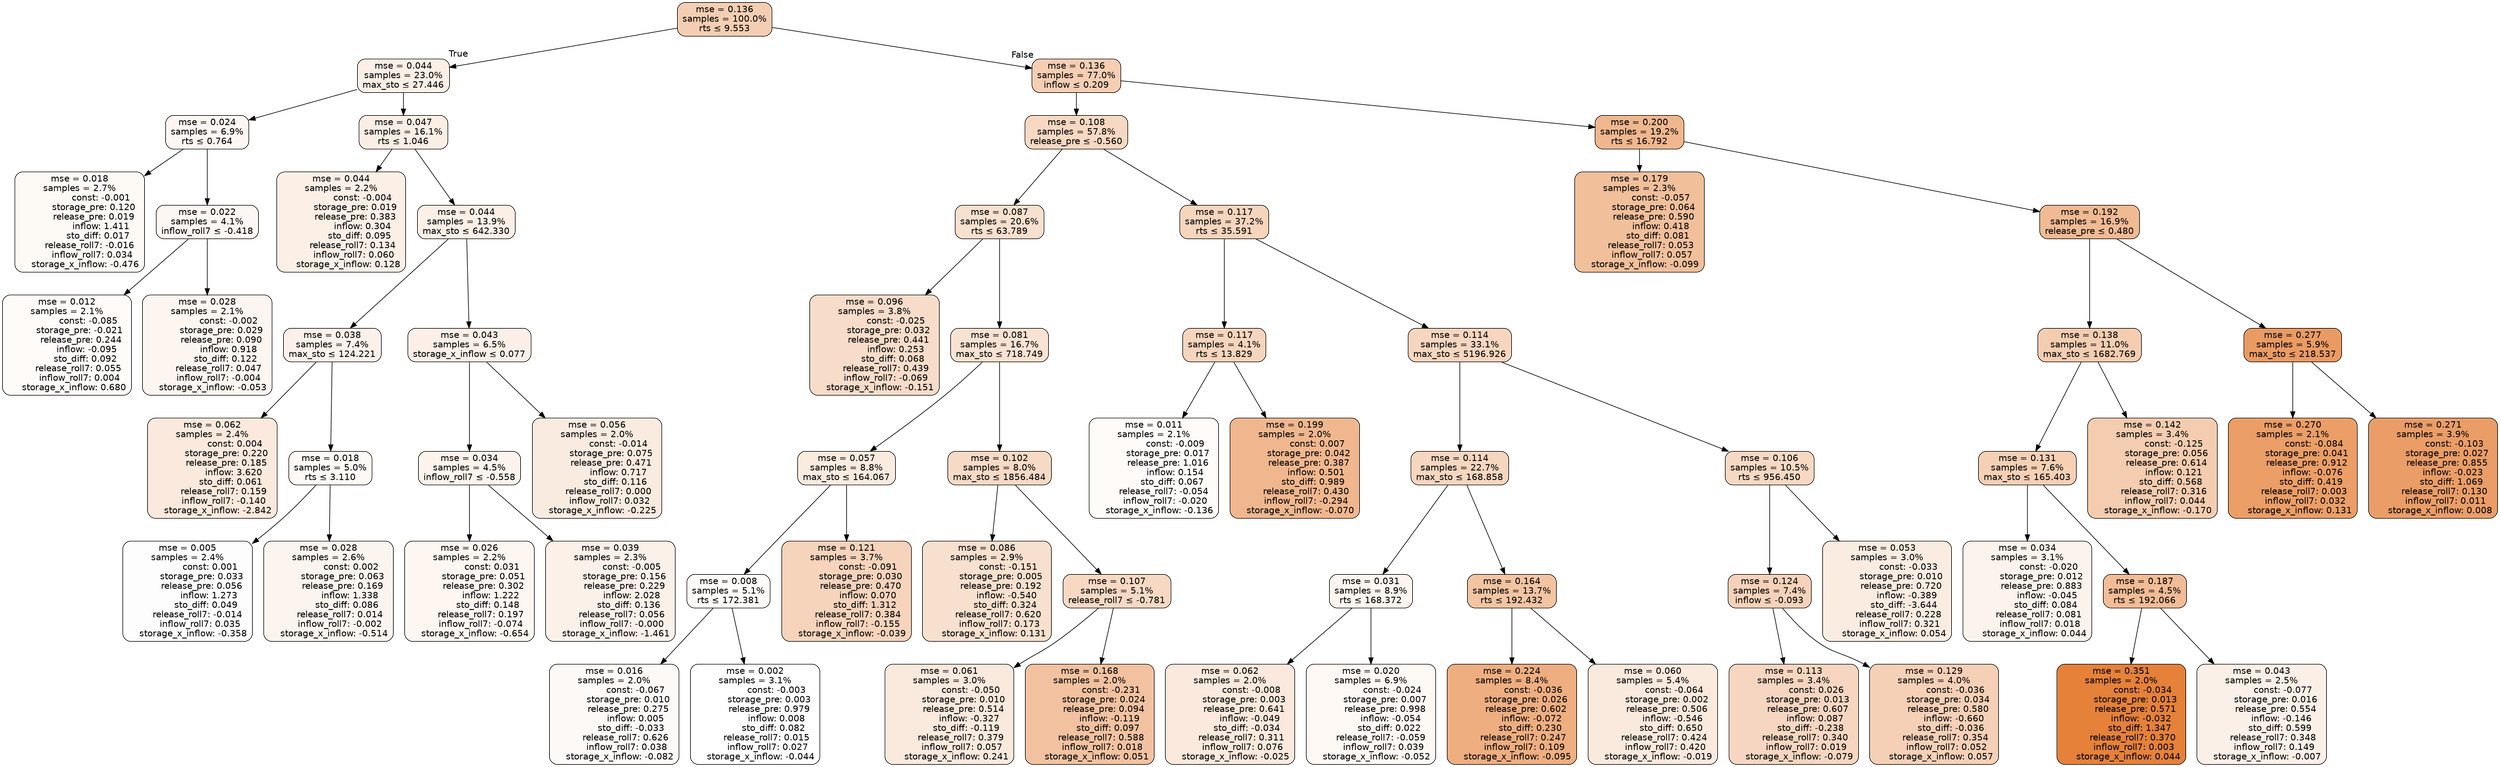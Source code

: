 digraph tree {
bgcolor="transparent"
node [shape=rectangle, style="filled, rounded", color="black", fontname=helvetica] ;
edge [fontname=helvetica] ;
	"0" [label="mse = 0.136
samples = 100.0%
rts &le; 9.553", fillcolor="#f4ceb2"]
	"1" [label="mse = 0.044
samples = 23.0%
max_sto &le; 27.446", fillcolor="#fbefe6"]
	"2" [label="mse = 0.024
samples = 6.9%
rts &le; 0.764", fillcolor="#fdf6f2"]
	"3" [label="mse = 0.018
samples = 2.7%
               const: -0.001
          storage_pre: 0.120
          release_pre: 0.019
               inflow: 1.411
             sto_diff: 0.017
       release_roll7: -0.016
         inflow_roll7: 0.034
    storage_x_inflow: -0.476", fillcolor="#fdf9f5"]
	"4" [label="mse = 0.022
samples = 4.1%
inflow_roll7 &le; -0.418", fillcolor="#fdf7f3"]
	"5" [label="mse = 0.012
samples = 2.1%
               const: -0.085
         storage_pre: -0.021
          release_pre: 0.244
              inflow: -0.095
             sto_diff: 0.092
        release_roll7: 0.055
         inflow_roll7: 0.004
     storage_x_inflow: 0.680", fillcolor="#fefbf9"]
	"6" [label="mse = 0.028
samples = 2.1%
               const: -0.002
          storage_pre: 0.029
          release_pre: 0.090
               inflow: 0.918
             sto_diff: 0.122
        release_roll7: 0.047
        inflow_roll7: -0.004
    storage_x_inflow: -0.053", fillcolor="#fdf5f0"]
	"7" [label="mse = 0.047
samples = 16.1%
rts &le; 1.046", fillcolor="#fbeee4"]
	"8" [label="mse = 0.044
samples = 2.2%
               const: -0.004
          storage_pre: 0.019
          release_pre: 0.383
               inflow: 0.304
             sto_diff: 0.095
        release_roll7: 0.134
         inflow_roll7: 0.060
     storage_x_inflow: 0.128", fillcolor="#fbefe6"]
	"9" [label="mse = 0.044
samples = 13.9%
max_sto &le; 642.330", fillcolor="#fbefe6"]
	"10" [label="mse = 0.038
samples = 7.4%
max_sto &le; 124.221", fillcolor="#fcf1ea"]
	"11" [label="mse = 0.062
samples = 2.4%
                const: 0.004
          storage_pre: 0.220
          release_pre: 0.185
               inflow: 3.620
             sto_diff: 0.061
        release_roll7: 0.159
        inflow_roll7: -0.140
    storage_x_inflow: -2.842", fillcolor="#fae9dc"]
	"12" [label="mse = 0.018
samples = 5.0%
rts &le; 3.110", fillcolor="#fdf9f5"]
	"13" [label="mse = 0.005
samples = 2.4%
                const: 0.001
          storage_pre: 0.033
          release_pre: 0.056
               inflow: 1.273
             sto_diff: 0.049
       release_roll7: -0.014
         inflow_roll7: 0.035
    storage_x_inflow: -0.358", fillcolor="#fefdfd"]
	"14" [label="mse = 0.028
samples = 2.6%
                const: 0.002
          storage_pre: 0.063
          release_pre: 0.169
               inflow: 1.338
             sto_diff: 0.086
        release_roll7: 0.014
        inflow_roll7: -0.002
    storage_x_inflow: -0.514", fillcolor="#fcf5ef"]
	"15" [label="mse = 0.043
samples = 6.5%
storage_x_inflow &le; 0.077", fillcolor="#fbefe7"]
	"16" [label="mse = 0.034
samples = 4.5%
inflow_roll7 &le; -0.558", fillcolor="#fcf3ec"]
	"17" [label="mse = 0.026
samples = 2.2%
                const: 0.031
          storage_pre: 0.051
          release_pre: 0.302
               inflow: 1.222
             sto_diff: 0.148
        release_roll7: 0.197
        inflow_roll7: -0.074
    storage_x_inflow: -0.654", fillcolor="#fdf6f1"]
	"18" [label="mse = 0.039
samples = 2.3%
               const: -0.005
          storage_pre: 0.156
          release_pre: 0.229
               inflow: 2.028
             sto_diff: 0.136
        release_roll7: 0.056
        inflow_roll7: -0.000
    storage_x_inflow: -1.461", fillcolor="#fcf1e9"]
	"19" [label="mse = 0.056
samples = 2.0%
               const: -0.014
          storage_pre: 0.075
          release_pre: 0.471
               inflow: 0.717
             sto_diff: 0.116
        release_roll7: 0.000
         inflow_roll7: 0.032
    storage_x_inflow: -0.225", fillcolor="#faebe0"]
	"20" [label="mse = 0.136
samples = 77.0%
inflow &le; 0.209", fillcolor="#f5ceb3"]
	"21" [label="mse = 0.108
samples = 57.8%
release_pre &le; -0.560", fillcolor="#f7d8c2"]
	"22" [label="mse = 0.087
samples = 20.6%
rts &le; 63.789", fillcolor="#f8e0ce"]
	"23" [label="mse = 0.096
samples = 3.8%
               const: -0.025
          storage_pre: 0.032
          release_pre: 0.441
               inflow: 0.253
             sto_diff: 0.068
        release_roll7: 0.439
        inflow_roll7: -0.069
    storage_x_inflow: -0.151", fillcolor="#f7dcc9"]
	"24" [label="mse = 0.081
samples = 16.7%
max_sto &le; 718.749", fillcolor="#f9e2d2"]
	"25" [label="mse = 0.057
samples = 8.8%
max_sto &le; 164.067", fillcolor="#faebdf"]
	"26" [label="mse = 0.008
samples = 5.1%
rts &le; 172.381", fillcolor="#fefcfb"]
	"27" [label="mse = 0.016
samples = 2.0%
               const: -0.067
          storage_pre: 0.010
          release_pre: 0.275
               inflow: 0.005
            sto_diff: -0.033
        release_roll7: 0.626
         inflow_roll7: 0.038
    storage_x_inflow: -0.082", fillcolor="#fdf9f7"]
	"28" [label="mse = 0.002
samples = 3.1%
               const: -0.003
          storage_pre: 0.003
          release_pre: 0.979
               inflow: 0.008
             sto_diff: 0.082
        release_roll7: 0.015
         inflow_roll7: 0.027
    storage_x_inflow: -0.044", fillcolor="#ffffff"]
	"29" [label="mse = 0.121
samples = 3.7%
               const: -0.091
          storage_pre: 0.030
          release_pre: 0.470
               inflow: 0.070
             sto_diff: 1.312
        release_roll7: 0.384
        inflow_roll7: -0.155
    storage_x_inflow: -0.039", fillcolor="#f6d3bb"]
	"30" [label="mse = 0.102
samples = 8.0%
max_sto &le; 1856.484", fillcolor="#f7dac5"]
	"31" [label="mse = 0.086
samples = 2.9%
               const: -0.151
          storage_pre: 0.005
          release_pre: 0.192
              inflow: -0.540
             sto_diff: 0.324
        release_roll7: 0.620
         inflow_roll7: 0.173
     storage_x_inflow: 0.131", fillcolor="#f8e0ce"]
	"32" [label="mse = 0.107
samples = 5.1%
release_roll7 &le; -0.781", fillcolor="#f7d9c3"]
	"33" [label="mse = 0.061
samples = 3.0%
               const: -0.050
          storage_pre: 0.010
          release_pre: 0.514
              inflow: -0.327
            sto_diff: -0.119
        release_roll7: 0.379
         inflow_roll7: 0.057
     storage_x_inflow: 0.241", fillcolor="#fae9dd"]
	"34" [label="mse = 0.168
samples = 2.0%
               const: -0.231
          storage_pre: 0.024
          release_pre: 0.094
              inflow: -0.119
             sto_diff: 0.097
        release_roll7: 0.588
         inflow_roll7: 0.018
     storage_x_inflow: 0.051", fillcolor="#f2c2a0"]
	"35" [label="mse = 0.117
samples = 37.2%
rts &le; 35.591", fillcolor="#f6d5bd"]
	"36" [label="mse = 0.117
samples = 4.1%
rts &le; 13.829", fillcolor="#f6d5bd"]
	"37" [label="mse = 0.011
samples = 2.1%
               const: -0.009
          storage_pre: 0.017
          release_pre: 1.016
               inflow: 0.154
             sto_diff: 0.067
       release_roll7: -0.054
        inflow_roll7: -0.020
    storage_x_inflow: -0.136", fillcolor="#fefbf9"]
	"38" [label="mse = 0.199
samples = 2.0%
                const: 0.007
          storage_pre: 0.042
          release_pre: 0.387
               inflow: 0.501
             sto_diff: 0.989
        release_roll7: 0.430
        inflow_roll7: -0.294
    storage_x_inflow: -0.070", fillcolor="#f0b78e"]
	"39" [label="mse = 0.114
samples = 33.1%
max_sto &le; 5196.926", fillcolor="#f6d6bf"]
	"40" [label="mse = 0.114
samples = 22.7%
max_sto &le; 168.858", fillcolor="#f6d6bf"]
	"41" [label="mse = 0.031
samples = 8.9%
rts &le; 168.372", fillcolor="#fcf4ee"]
	"42" [label="mse = 0.062
samples = 2.0%
               const: -0.008
          storage_pre: 0.003
          release_pre: 0.641
              inflow: -0.049
            sto_diff: -0.034
        release_roll7: 0.311
         inflow_roll7: 0.076
    storage_x_inflow: -0.025", fillcolor="#fae9dc"]
	"43" [label="mse = 0.020
samples = 6.9%
               const: -0.024
          storage_pre: 0.007
          release_pre: 0.998
              inflow: -0.054
             sto_diff: 0.022
       release_roll7: -0.059
         inflow_roll7: 0.039
    storage_x_inflow: -0.052", fillcolor="#fdf8f4"]
	"44" [label="mse = 0.164
samples = 13.7%
rts &le; 192.432", fillcolor="#f2c4a2"]
	"45" [label="mse = 0.224
samples = 8.4%
               const: -0.036
          storage_pre: 0.026
          release_pre: 0.602
              inflow: -0.072
             sto_diff: 0.230
        release_roll7: 0.247
         inflow_roll7: 0.109
    storage_x_inflow: -0.095", fillcolor="#eeae80"]
	"46" [label="mse = 0.060
samples = 5.4%
               const: -0.064
          storage_pre: 0.002
          release_pre: 0.506
              inflow: -0.546
             sto_diff: 0.650
        release_roll7: 0.424
         inflow_roll7: 0.420
    storage_x_inflow: -0.019", fillcolor="#fae9dd"]
	"47" [label="mse = 0.106
samples = 10.5%
rts &le; 956.450", fillcolor="#f7d9c3"]
	"48" [label="mse = 0.124
samples = 7.4%
inflow &le; -0.093", fillcolor="#f5d2b9"]
	"49" [label="mse = 0.113
samples = 3.4%
                const: 0.026
          storage_pre: 0.013
          release_pre: 0.607
               inflow: 0.087
            sto_diff: -0.238
        release_roll7: 0.340
         inflow_roll7: 0.019
    storage_x_inflow: -0.079", fillcolor="#f6d6c0"]
	"50" [label="mse = 0.129
samples = 4.0%
               const: -0.036
          storage_pre: 0.034
          release_pre: 0.580
              inflow: -0.660
            sto_diff: -0.036
        release_roll7: 0.354
         inflow_roll7: 0.052
     storage_x_inflow: 0.057", fillcolor="#f5d0b6"]
	"51" [label="mse = 0.053
samples = 3.0%
               const: -0.033
          storage_pre: 0.010
          release_pre: 0.720
              inflow: -0.389
            sto_diff: -3.644
        release_roll7: 0.228
         inflow_roll7: 0.321
     storage_x_inflow: 0.054", fillcolor="#fbece1"]
	"52" [label="mse = 0.200
samples = 19.2%
rts &le; 16.792", fillcolor="#f0b78e"]
	"53" [label="mse = 0.179
samples = 2.3%
               const: -0.057
          storage_pre: 0.064
          release_pre: 0.590
               inflow: 0.418
             sto_diff: 0.081
        release_roll7: 0.053
         inflow_roll7: 0.057
    storage_x_inflow: -0.099", fillcolor="#f1bf9a"]
	"54" [label="mse = 0.192
samples = 16.9%
release_pre &le; 0.480", fillcolor="#f0ba93"]
	"55" [label="mse = 0.138
samples = 11.0%
max_sto &le; 1682.769", fillcolor="#f4cdb1"]
	"56" [label="mse = 0.131
samples = 7.6%
max_sto &le; 165.403", fillcolor="#f5d0b5"]
	"57" [label="mse = 0.034
samples = 3.1%
               const: -0.020
          storage_pre: 0.012
          release_pre: 0.883
              inflow: -0.045
             sto_diff: 0.084
        release_roll7: 0.081
         inflow_roll7: 0.018
     storage_x_inflow: 0.044", fillcolor="#fcf3ec"]
	"58" [label="mse = 0.187
samples = 4.5%
rts &le; 192.066", fillcolor="#f1bc96"]
	"59" [label="mse = 0.351
samples = 2.0%
               const: -0.034
          storage_pre: 0.013
          release_pre: 0.571
              inflow: -0.032
             sto_diff: 1.347
        release_roll7: 0.370
         inflow_roll7: 0.003
     storage_x_inflow: 0.044", fillcolor="#e58139"]
	"60" [label="mse = 0.043
samples = 2.5%
               const: -0.077
          storage_pre: 0.016
          release_pre: 0.554
              inflow: -0.146
             sto_diff: 0.599
        release_roll7: 0.348
         inflow_roll7: 0.149
    storage_x_inflow: -0.007", fillcolor="#fbf0e7"]
	"61" [label="mse = 0.142
samples = 3.4%
               const: -0.125
          storage_pre: 0.056
          release_pre: 0.614
               inflow: 0.121
             sto_diff: 0.568
        release_roll7: 0.316
         inflow_roll7: 0.044
    storage_x_inflow: -0.170", fillcolor="#f4ccaf"]
	"62" [label="mse = 0.277
samples = 5.9%
max_sto &le; 218.537", fillcolor="#ea9b63"]
	"63" [label="mse = 0.270
samples = 2.1%
               const: -0.084
          storage_pre: 0.041
          release_pre: 0.912
              inflow: -0.076
             sto_diff: 0.419
        release_roll7: 0.003
         inflow_roll7: 0.032
     storage_x_inflow: 0.131", fillcolor="#eb9e66"]
	"64" [label="mse = 0.271
samples = 3.9%
               const: -0.103
          storage_pre: 0.027
          release_pre: 0.855
              inflow: -0.023
             sto_diff: 1.069
        release_roll7: 0.130
         inflow_roll7: 0.011
     storage_x_inflow: 0.008", fillcolor="#ea9d66"]

	"0" -> "1" [labeldistance=2.5, labelangle=45, headlabel="True"]
	"1" -> "2"
	"2" -> "3"
	"2" -> "4"
	"4" -> "5"
	"4" -> "6"
	"1" -> "7"
	"7" -> "8"
	"7" -> "9"
	"9" -> "10"
	"10" -> "11"
	"10" -> "12"
	"12" -> "13"
	"12" -> "14"
	"9" -> "15"
	"15" -> "16"
	"16" -> "17"
	"16" -> "18"
	"15" -> "19"
	"0" -> "20" [labeldistance=2.5, labelangle=-45, headlabel="False"]
	"20" -> "21"
	"21" -> "22"
	"22" -> "23"
	"22" -> "24"
	"24" -> "25"
	"25" -> "26"
	"26" -> "27"
	"26" -> "28"
	"25" -> "29"
	"24" -> "30"
	"30" -> "31"
	"30" -> "32"
	"32" -> "33"
	"32" -> "34"
	"21" -> "35"
	"35" -> "36"
	"36" -> "37"
	"36" -> "38"
	"35" -> "39"
	"39" -> "40"
	"40" -> "41"
	"41" -> "42"
	"41" -> "43"
	"40" -> "44"
	"44" -> "45"
	"44" -> "46"
	"39" -> "47"
	"47" -> "48"
	"48" -> "49"
	"48" -> "50"
	"47" -> "51"
	"20" -> "52"
	"52" -> "53"
	"52" -> "54"
	"54" -> "55"
	"55" -> "56"
	"56" -> "57"
	"56" -> "58"
	"58" -> "59"
	"58" -> "60"
	"55" -> "61"
	"54" -> "62"
	"62" -> "63"
	"62" -> "64"
}